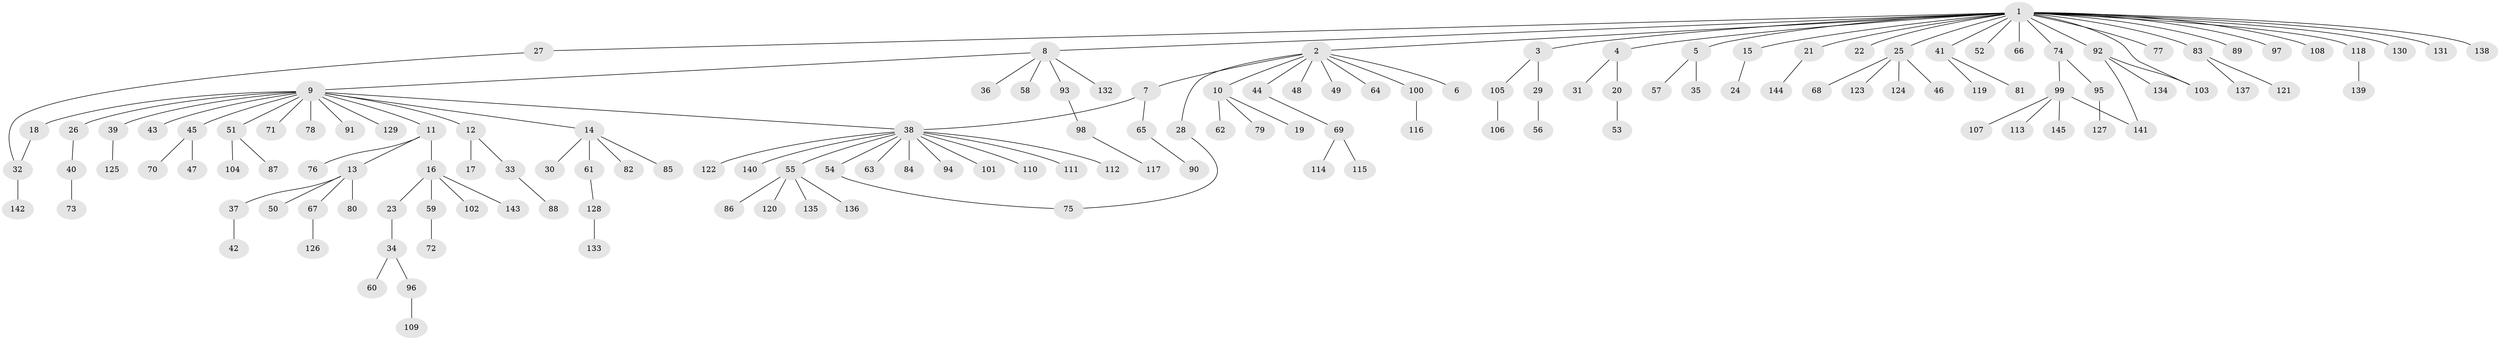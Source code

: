 // coarse degree distribution, {32: 0.00909090909090909, 3: 0.045454545454545456, 2: 0.2, 1: 0.6545454545454545, 5: 0.01818181818181818, 15: 0.00909090909090909, 4: 0.045454545454545456, 12: 0.00909090909090909, 6: 0.00909090909090909}
// Generated by graph-tools (version 1.1) at 2025/41/03/06/25 10:41:48]
// undirected, 145 vertices, 149 edges
graph export_dot {
graph [start="1"]
  node [color=gray90,style=filled];
  1;
  2;
  3;
  4;
  5;
  6;
  7;
  8;
  9;
  10;
  11;
  12;
  13;
  14;
  15;
  16;
  17;
  18;
  19;
  20;
  21;
  22;
  23;
  24;
  25;
  26;
  27;
  28;
  29;
  30;
  31;
  32;
  33;
  34;
  35;
  36;
  37;
  38;
  39;
  40;
  41;
  42;
  43;
  44;
  45;
  46;
  47;
  48;
  49;
  50;
  51;
  52;
  53;
  54;
  55;
  56;
  57;
  58;
  59;
  60;
  61;
  62;
  63;
  64;
  65;
  66;
  67;
  68;
  69;
  70;
  71;
  72;
  73;
  74;
  75;
  76;
  77;
  78;
  79;
  80;
  81;
  82;
  83;
  84;
  85;
  86;
  87;
  88;
  89;
  90;
  91;
  92;
  93;
  94;
  95;
  96;
  97;
  98;
  99;
  100;
  101;
  102;
  103;
  104;
  105;
  106;
  107;
  108;
  109;
  110;
  111;
  112;
  113;
  114;
  115;
  116;
  117;
  118;
  119;
  120;
  121;
  122;
  123;
  124;
  125;
  126;
  127;
  128;
  129;
  130;
  131;
  132;
  133;
  134;
  135;
  136;
  137;
  138;
  139;
  140;
  141;
  142;
  143;
  144;
  145;
  1 -- 2;
  1 -- 3;
  1 -- 4;
  1 -- 5;
  1 -- 8;
  1 -- 15;
  1 -- 21;
  1 -- 22;
  1 -- 25;
  1 -- 27;
  1 -- 41;
  1 -- 52;
  1 -- 66;
  1 -- 74;
  1 -- 77;
  1 -- 83;
  1 -- 89;
  1 -- 92;
  1 -- 97;
  1 -- 103;
  1 -- 108;
  1 -- 118;
  1 -- 130;
  1 -- 131;
  1 -- 138;
  2 -- 6;
  2 -- 7;
  2 -- 10;
  2 -- 28;
  2 -- 44;
  2 -- 48;
  2 -- 49;
  2 -- 64;
  2 -- 100;
  3 -- 29;
  3 -- 105;
  4 -- 20;
  4 -- 31;
  5 -- 35;
  5 -- 57;
  7 -- 38;
  7 -- 65;
  8 -- 9;
  8 -- 36;
  8 -- 58;
  8 -- 93;
  8 -- 132;
  9 -- 11;
  9 -- 12;
  9 -- 14;
  9 -- 18;
  9 -- 26;
  9 -- 38;
  9 -- 39;
  9 -- 43;
  9 -- 45;
  9 -- 51;
  9 -- 71;
  9 -- 78;
  9 -- 91;
  9 -- 129;
  10 -- 19;
  10 -- 62;
  10 -- 79;
  11 -- 13;
  11 -- 16;
  11 -- 76;
  12 -- 17;
  12 -- 33;
  13 -- 37;
  13 -- 50;
  13 -- 67;
  13 -- 80;
  14 -- 30;
  14 -- 61;
  14 -- 82;
  14 -- 85;
  15 -- 24;
  16 -- 23;
  16 -- 59;
  16 -- 102;
  16 -- 143;
  18 -- 32;
  20 -- 53;
  21 -- 144;
  23 -- 34;
  25 -- 46;
  25 -- 68;
  25 -- 123;
  25 -- 124;
  26 -- 40;
  27 -- 32;
  28 -- 75;
  29 -- 56;
  32 -- 142;
  33 -- 88;
  34 -- 60;
  34 -- 96;
  37 -- 42;
  38 -- 54;
  38 -- 55;
  38 -- 63;
  38 -- 84;
  38 -- 94;
  38 -- 101;
  38 -- 110;
  38 -- 111;
  38 -- 112;
  38 -- 122;
  38 -- 140;
  39 -- 125;
  40 -- 73;
  41 -- 81;
  41 -- 119;
  44 -- 69;
  45 -- 47;
  45 -- 70;
  51 -- 87;
  51 -- 104;
  54 -- 75;
  55 -- 86;
  55 -- 120;
  55 -- 135;
  55 -- 136;
  59 -- 72;
  61 -- 128;
  65 -- 90;
  67 -- 126;
  69 -- 114;
  69 -- 115;
  74 -- 95;
  74 -- 99;
  83 -- 121;
  83 -- 137;
  92 -- 103;
  92 -- 134;
  92 -- 141;
  93 -- 98;
  95 -- 127;
  96 -- 109;
  98 -- 117;
  99 -- 107;
  99 -- 113;
  99 -- 141;
  99 -- 145;
  100 -- 116;
  105 -- 106;
  118 -- 139;
  128 -- 133;
}
